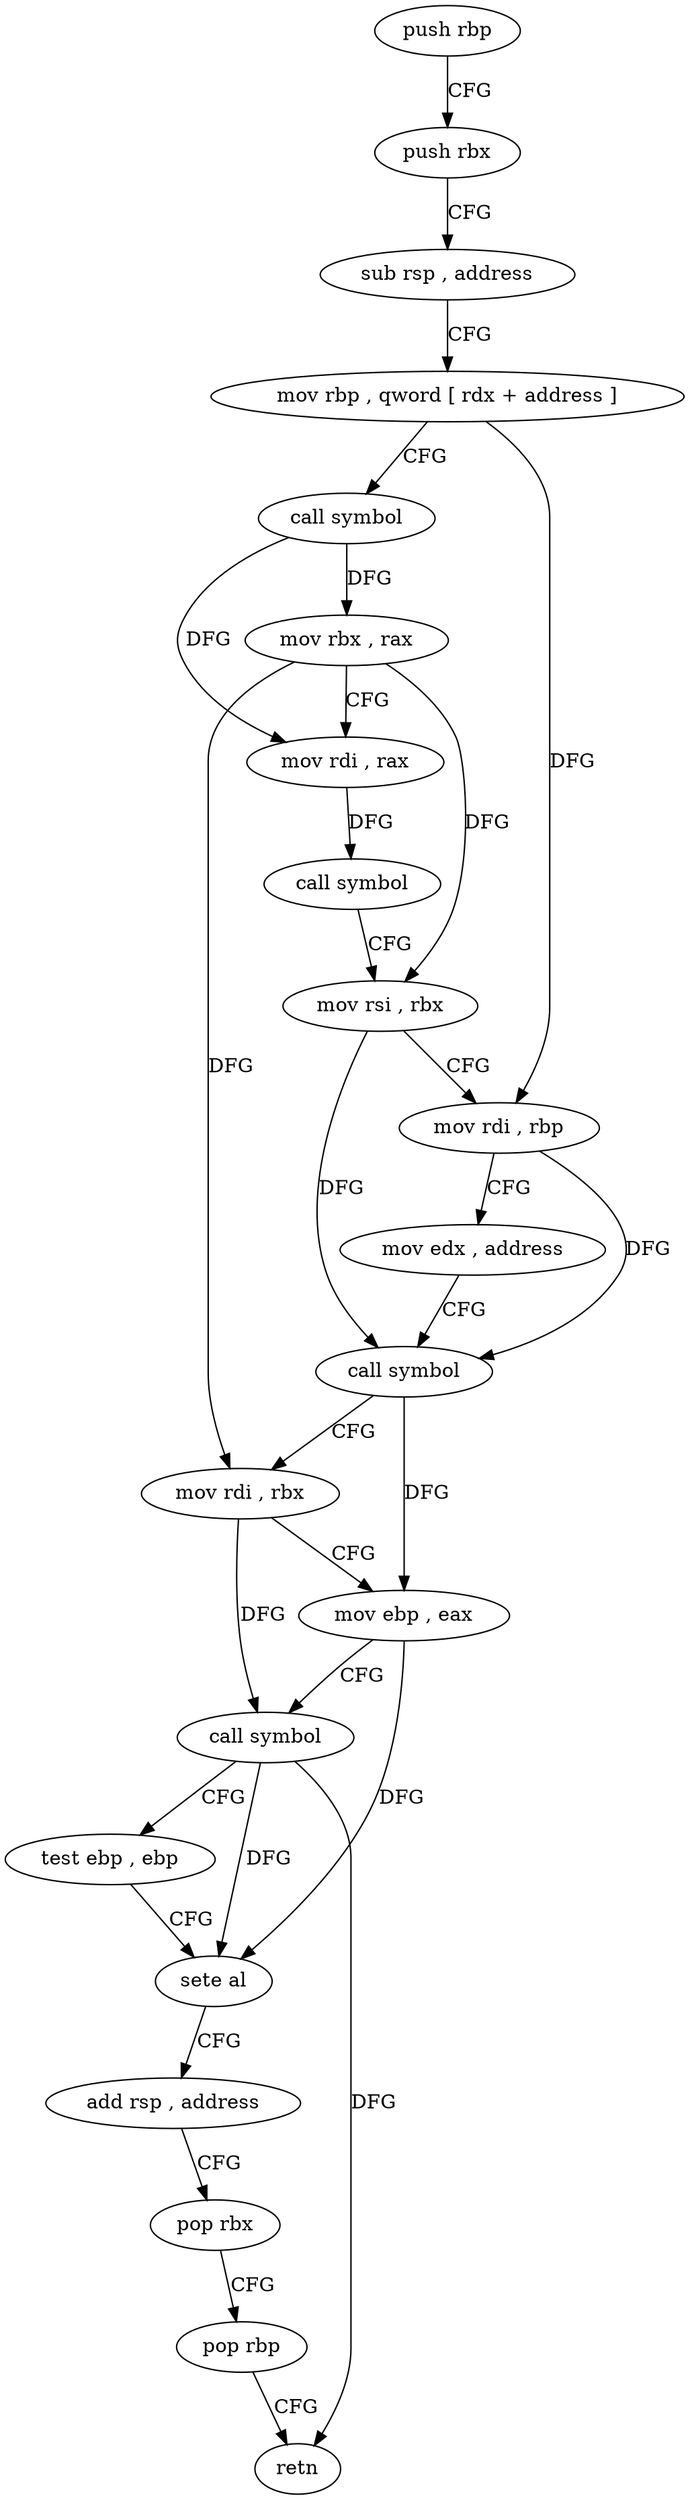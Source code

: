 digraph "func" {
"4214912" [label = "push rbp" ]
"4214913" [label = "push rbx" ]
"4214914" [label = "sub rsp , address" ]
"4214918" [label = "mov rbp , qword [ rdx + address ]" ]
"4214922" [label = "call symbol" ]
"4214927" [label = "mov rbx , rax" ]
"4214930" [label = "mov rdi , rax" ]
"4214933" [label = "call symbol" ]
"4214938" [label = "mov rsi , rbx" ]
"4214941" [label = "mov rdi , rbp" ]
"4214944" [label = "mov edx , address" ]
"4214949" [label = "call symbol" ]
"4214954" [label = "mov rdi , rbx" ]
"4214957" [label = "mov ebp , eax" ]
"4214959" [label = "call symbol" ]
"4214964" [label = "test ebp , ebp" ]
"4214966" [label = "sete al" ]
"4214969" [label = "add rsp , address" ]
"4214973" [label = "pop rbx" ]
"4214974" [label = "pop rbp" ]
"4214975" [label = "retn" ]
"4214912" -> "4214913" [ label = "CFG" ]
"4214913" -> "4214914" [ label = "CFG" ]
"4214914" -> "4214918" [ label = "CFG" ]
"4214918" -> "4214922" [ label = "CFG" ]
"4214918" -> "4214941" [ label = "DFG" ]
"4214922" -> "4214927" [ label = "DFG" ]
"4214922" -> "4214930" [ label = "DFG" ]
"4214927" -> "4214930" [ label = "CFG" ]
"4214927" -> "4214938" [ label = "DFG" ]
"4214927" -> "4214954" [ label = "DFG" ]
"4214930" -> "4214933" [ label = "DFG" ]
"4214933" -> "4214938" [ label = "CFG" ]
"4214938" -> "4214941" [ label = "CFG" ]
"4214938" -> "4214949" [ label = "DFG" ]
"4214941" -> "4214944" [ label = "CFG" ]
"4214941" -> "4214949" [ label = "DFG" ]
"4214944" -> "4214949" [ label = "CFG" ]
"4214949" -> "4214954" [ label = "CFG" ]
"4214949" -> "4214957" [ label = "DFG" ]
"4214954" -> "4214957" [ label = "CFG" ]
"4214954" -> "4214959" [ label = "DFG" ]
"4214957" -> "4214959" [ label = "CFG" ]
"4214957" -> "4214966" [ label = "DFG" ]
"4214959" -> "4214964" [ label = "CFG" ]
"4214959" -> "4214966" [ label = "DFG" ]
"4214959" -> "4214975" [ label = "DFG" ]
"4214964" -> "4214966" [ label = "CFG" ]
"4214966" -> "4214969" [ label = "CFG" ]
"4214969" -> "4214973" [ label = "CFG" ]
"4214973" -> "4214974" [ label = "CFG" ]
"4214974" -> "4214975" [ label = "CFG" ]
}
